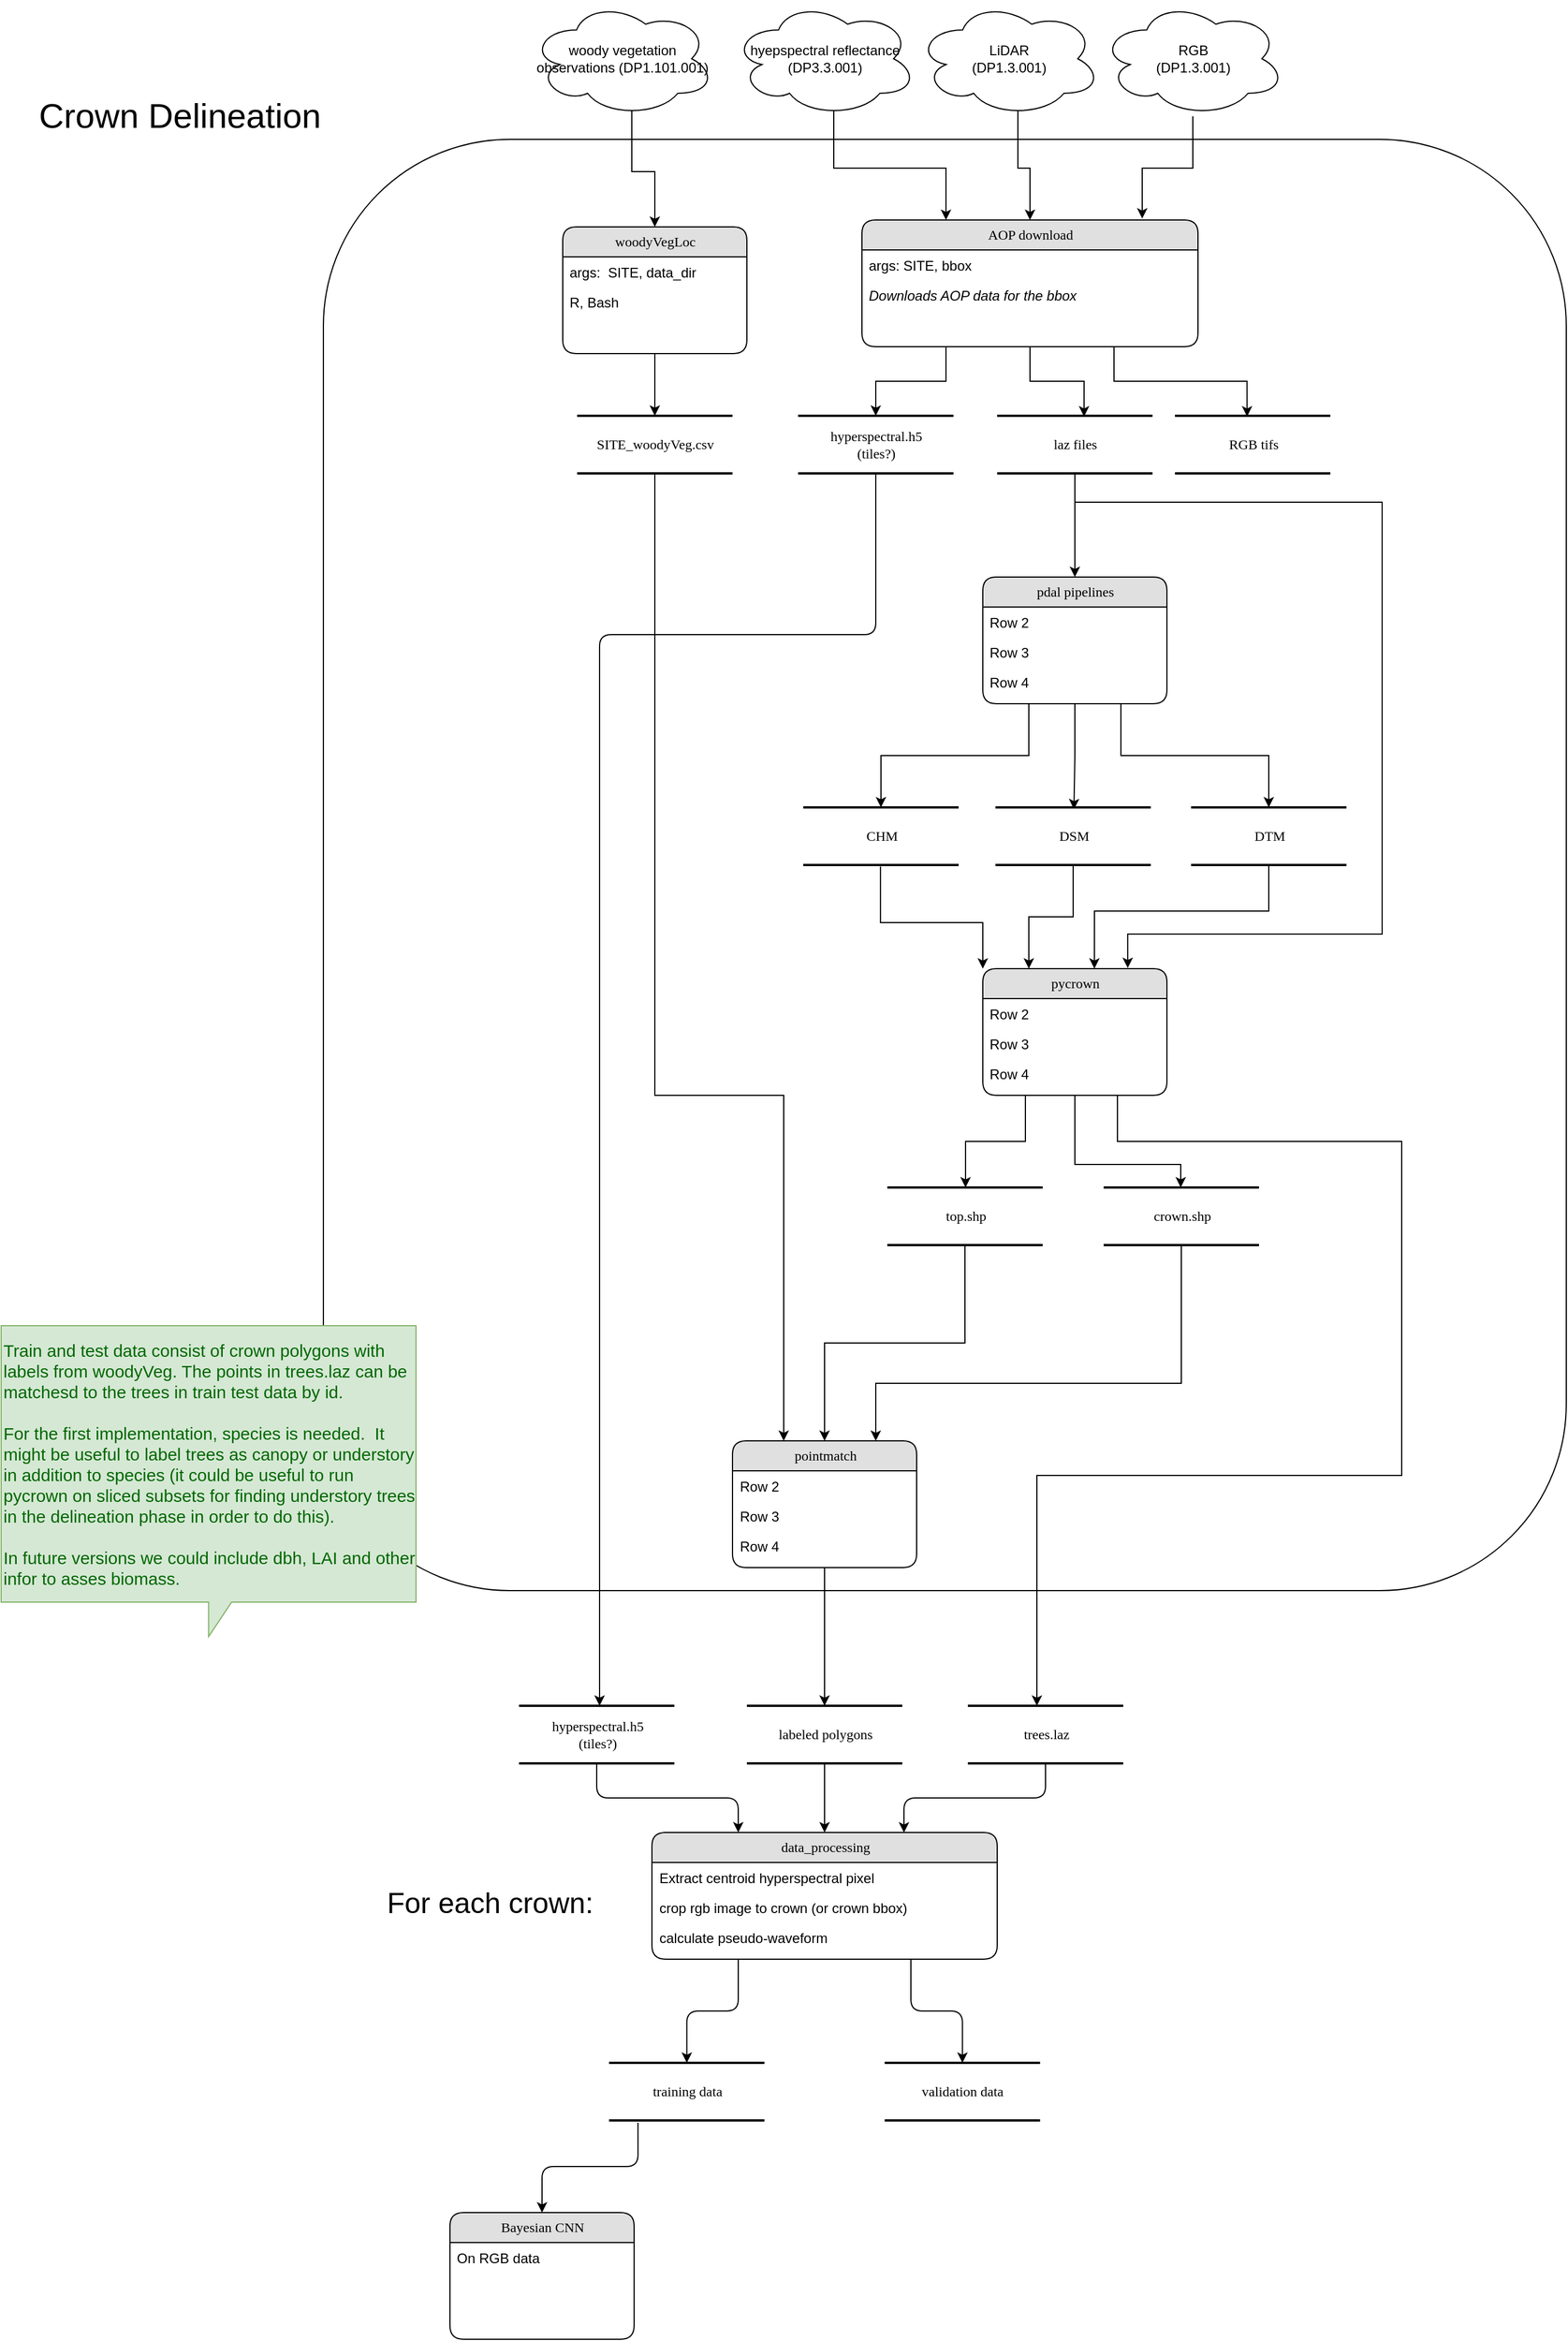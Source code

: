 <mxfile version="14.5.3" type="github">
  <diagram name="Page-1" id="b520641d-4fe3-3701-9064-5fc419738815">
    <mxGraphModel dx="1915" dy="1382" grid="1" gridSize="10" guides="1" tooltips="1" connect="1" arrows="1" fold="1" page="1" pageScale="1" pageWidth="1100" pageHeight="850" background="#ffffff" math="0" shadow="0">
      <root>
        <mxCell id="0" />
        <mxCell id="1" parent="0" />
        <mxCell id="Jew51ZO0_-qSAj35Bvnx-64" value="Crown Delineation" style="rounded=1;whiteSpace=wrap;html=1;labelPosition=left;verticalLabelPosition=top;align=right;verticalAlign=bottom;fontSize=30;" vertex="1" parent="1">
          <mxGeometry x="-40" y="90" width="1080" height="1260" as="geometry" />
        </mxCell>
        <mxCell id="Jew51ZO0_-qSAj35Bvnx-63" style="edgeStyle=orthogonalEdgeStyle;rounded=0;orthogonalLoop=1;jettySize=auto;html=1;" edge="1" parent="1" source="2debaab0fafb2da2-10" target="Jew51ZO0_-qSAj35Bvnx-57">
          <mxGeometry relative="1" as="geometry">
            <Array as="points">
              <mxPoint x="248" y="920" />
              <mxPoint x="360" y="920" />
            </Array>
          </mxGeometry>
        </mxCell>
        <mxCell id="2debaab0fafb2da2-10" value="SITE&lt;span class=&quot;pl-s&quot;&gt;&lt;span class=&quot;pl-pds&quot;&gt;&lt;/span&gt;_woodyVeg.csv&lt;/span&gt;" style="html=1;rounded=0;shadow=0;comic=0;labelBackgroundColor=none;strokeWidth=2;fontFamily=Verdana;fontSize=12;align=center;shape=mxgraph.ios7ui.horLines;" parent="1" vertex="1">
          <mxGeometry x="180.5" y="330" width="135" height="50" as="geometry" />
        </mxCell>
        <mxCell id="Jew51ZO0_-qSAj35Bvnx-5" style="edgeStyle=orthogonalEdgeStyle;rounded=0;orthogonalLoop=1;jettySize=auto;html=1;exitX=0.5;exitY=1;exitDx=0;exitDy=0;" edge="1" parent="1" source="21ea969265ad0168-6" target="2debaab0fafb2da2-10">
          <mxGeometry relative="1" as="geometry" />
        </mxCell>
        <mxCell id="21ea969265ad0168-6" value="&lt;div&gt;woodyVegLoc&lt;/div&gt;" style="swimlane;html=1;fontStyle=0;childLayout=stackLayout;horizontal=1;startSize=26;fillColor=#e0e0e0;horizontalStack=0;resizeParent=1;resizeLast=0;collapsible=1;marginBottom=0;swimlaneFillColor=#ffffff;align=center;rounded=1;shadow=0;comic=0;labelBackgroundColor=none;strokeWidth=1;fontFamily=Verdana;fontSize=12" parent="1" vertex="1">
          <mxGeometry x="168" y="166" width="160" height="110" as="geometry" />
        </mxCell>
        <mxCell id="21ea969265ad0168-7" value="args:&amp;nbsp; SITE, data_dir " style="text;html=1;strokeColor=none;fillColor=none;spacingLeft=4;spacingRight=4;whiteSpace=wrap;overflow=hidden;rotatable=0;points=[[0,0.5],[1,0.5]];portConstraint=eastwest;" parent="21ea969265ad0168-6" vertex="1">
          <mxGeometry y="26" width="160" height="26" as="geometry" />
        </mxCell>
        <mxCell id="21ea969265ad0168-8" value="R, Bash" style="text;html=1;strokeColor=none;fillColor=none;spacingLeft=4;spacingRight=4;whiteSpace=wrap;overflow=hidden;rotatable=0;points=[[0,0.5],[1,0.5]];portConstraint=eastwest;" parent="21ea969265ad0168-6" vertex="1">
          <mxGeometry y="52" width="160" height="26" as="geometry" />
        </mxCell>
        <mxCell id="Jew51ZO0_-qSAj35Bvnx-20" style="edgeStyle=orthogonalEdgeStyle;rounded=0;orthogonalLoop=1;jettySize=auto;html=1;exitX=0.25;exitY=1;exitDx=0;exitDy=0;" edge="1" parent="1" source="21ea969265ad0168-14" target="Jew51ZO0_-qSAj35Bvnx-14">
          <mxGeometry relative="1" as="geometry" />
        </mxCell>
        <mxCell id="Jew51ZO0_-qSAj35Bvnx-24" style="edgeStyle=orthogonalEdgeStyle;rounded=0;orthogonalLoop=1;jettySize=auto;html=1;exitX=0.5;exitY=1;exitDx=0;exitDy=0;entryX=0.559;entryY=0.013;entryDx=0;entryDy=0;entryPerimeter=0;" edge="1" parent="1" source="21ea969265ad0168-14" target="Jew51ZO0_-qSAj35Bvnx-23">
          <mxGeometry relative="1" as="geometry" />
        </mxCell>
        <mxCell id="Jew51ZO0_-qSAj35Bvnx-56" style="edgeStyle=orthogonalEdgeStyle;rounded=0;orthogonalLoop=1;jettySize=auto;html=1;exitX=0.75;exitY=1;exitDx=0;exitDy=0;entryX=0.464;entryY=0.013;entryDx=0;entryDy=0;entryPerimeter=0;" edge="1" parent="1" source="21ea969265ad0168-14" target="Jew51ZO0_-qSAj35Bvnx-27">
          <mxGeometry relative="1" as="geometry" />
        </mxCell>
        <mxCell id="21ea969265ad0168-14" value="AOP download" style="swimlane;html=1;fontStyle=0;childLayout=stackLayout;horizontal=1;startSize=26;fillColor=#e0e0e0;horizontalStack=0;resizeParent=1;resizeLast=0;collapsible=1;marginBottom=0;swimlaneFillColor=#ffffff;align=center;rounded=1;shadow=0;comic=0;labelBackgroundColor=none;strokeWidth=1;fontFamily=Verdana;fontSize=12" parent="1" vertex="1">
          <mxGeometry x="428" y="160" width="292" height="110" as="geometry">
            <mxRectangle x="650" y="120" width="90" height="26" as="alternateBounds" />
          </mxGeometry>
        </mxCell>
        <mxCell id="21ea969265ad0168-15" value="args: SITE, bbox " style="text;html=1;strokeColor=none;fillColor=none;spacingLeft=4;spacingRight=4;whiteSpace=wrap;overflow=hidden;rotatable=0;points=[[0,0.5],[1,0.5]];portConstraint=eastwest;" parent="21ea969265ad0168-14" vertex="1">
          <mxGeometry y="26" width="292" height="26" as="geometry" />
        </mxCell>
        <mxCell id="Jew51ZO0_-qSAj35Bvnx-12" value="&lt;i&gt;Downloads AOP data for the bbox&lt;br&gt;&lt;/i&gt;" style="text;html=1;strokeColor=none;fillColor=none;spacingLeft=4;spacingRight=4;whiteSpace=wrap;overflow=hidden;rotatable=0;points=[[0,0.5],[1,0.5]];portConstraint=eastwest;" vertex="1" parent="21ea969265ad0168-14">
          <mxGeometry y="52" width="292" height="26" as="geometry" />
        </mxCell>
        <mxCell id="Jew51ZO0_-qSAj35Bvnx-44" style="edgeStyle=orthogonalEdgeStyle;rounded=0;orthogonalLoop=1;jettySize=auto;html=1;exitX=0.25;exitY=1;exitDx=0;exitDy=0;" edge="1" parent="1" source="21ea969265ad0168-18" target="Jew51ZO0_-qSAj35Bvnx-30">
          <mxGeometry relative="1" as="geometry" />
        </mxCell>
        <mxCell id="Jew51ZO0_-qSAj35Bvnx-45" style="edgeStyle=orthogonalEdgeStyle;rounded=0;orthogonalLoop=1;jettySize=auto;html=1;exitX=0.75;exitY=1;exitDx=0;exitDy=0;" edge="1" parent="1" source="21ea969265ad0168-18" target="Jew51ZO0_-qSAj35Bvnx-32">
          <mxGeometry relative="1" as="geometry" />
        </mxCell>
        <mxCell id="Jew51ZO0_-qSAj35Bvnx-47" style="edgeStyle=orthogonalEdgeStyle;rounded=0;orthogonalLoop=1;jettySize=auto;html=1;exitX=0.5;exitY=1;exitDx=0;exitDy=0;entryX=0.505;entryY=0.032;entryDx=0;entryDy=0;entryPerimeter=0;" edge="1" parent="1" source="21ea969265ad0168-18" target="Jew51ZO0_-qSAj35Bvnx-31">
          <mxGeometry relative="1" as="geometry" />
        </mxCell>
        <mxCell id="21ea969265ad0168-18" value="pdal pipelines" style="swimlane;html=1;fontStyle=0;childLayout=stackLayout;horizontal=1;startSize=26;fillColor=#e0e0e0;horizontalStack=0;resizeParent=1;resizeLast=0;collapsible=1;marginBottom=0;swimlaneFillColor=#ffffff;align=center;rounded=1;shadow=0;comic=0;labelBackgroundColor=none;strokeWidth=1;fontFamily=Verdana;fontSize=12" parent="1" vertex="1">
          <mxGeometry x="533" y="470" width="160" height="110" as="geometry" />
        </mxCell>
        <mxCell id="21ea969265ad0168-20" value="Row 2" style="text;html=1;strokeColor=none;fillColor=none;spacingLeft=4;spacingRight=4;whiteSpace=wrap;overflow=hidden;rotatable=0;points=[[0,0.5],[1,0.5]];portConstraint=eastwest;" parent="21ea969265ad0168-18" vertex="1">
          <mxGeometry y="26" width="160" height="26" as="geometry" />
        </mxCell>
        <mxCell id="21ea969265ad0168-51" value="Row 3" style="text;html=1;strokeColor=none;fillColor=none;spacingLeft=4;spacingRight=4;whiteSpace=wrap;overflow=hidden;rotatable=0;points=[[0,0.5],[1,0.5]];portConstraint=eastwest;" parent="21ea969265ad0168-18" vertex="1">
          <mxGeometry y="52" width="160" height="26" as="geometry" />
        </mxCell>
        <mxCell id="21ea969265ad0168-21" value="Row 4" style="text;html=1;strokeColor=none;fillColor=none;spacingLeft=4;spacingRight=4;whiteSpace=wrap;overflow=hidden;rotatable=0;points=[[0,0.5],[1,0.5]];portConstraint=eastwest;" parent="21ea969265ad0168-18" vertex="1">
          <mxGeometry y="78" width="160" height="26" as="geometry" />
        </mxCell>
        <mxCell id="Jew51ZO0_-qSAj35Bvnx-9" style="edgeStyle=orthogonalEdgeStyle;rounded=0;orthogonalLoop=1;jettySize=auto;html=1;exitX=0.55;exitY=0.95;exitDx=0;exitDy=0;exitPerimeter=0;entryX=0.5;entryY=0;entryDx=0;entryDy=0;" edge="1" parent="1" source="Jew51ZO0_-qSAj35Bvnx-2" target="21ea969265ad0168-6">
          <mxGeometry relative="1" as="geometry" />
        </mxCell>
        <mxCell id="Jew51ZO0_-qSAj35Bvnx-2" value="woody vegetation observations (DP1.101.001)" style="ellipse;shape=cloud;whiteSpace=wrap;html=1;" vertex="1" parent="1">
          <mxGeometry x="140" y="-30" width="160" height="100" as="geometry" />
        </mxCell>
        <mxCell id="Jew51ZO0_-qSAj35Bvnx-19" style="edgeStyle=orthogonalEdgeStyle;rounded=0;orthogonalLoop=1;jettySize=auto;html=1;exitX=0.55;exitY=0.95;exitDx=0;exitDy=0;exitPerimeter=0;entryX=0.25;entryY=0;entryDx=0;entryDy=0;" edge="1" parent="1" source="Jew51ZO0_-qSAj35Bvnx-6" target="21ea969265ad0168-14">
          <mxGeometry relative="1" as="geometry" />
        </mxCell>
        <mxCell id="Jew51ZO0_-qSAj35Bvnx-6" value="hyepspectral reflectance (DP3.3.001)" style="ellipse;shape=cloud;whiteSpace=wrap;html=1;" vertex="1" parent="1">
          <mxGeometry x="315.5" y="-30" width="160" height="100" as="geometry" />
        </mxCell>
        <mxCell id="Jew51ZO0_-qSAj35Bvnx-96" style="edgeStyle=orthogonalEdgeStyle;rounded=1;orthogonalLoop=1;jettySize=auto;html=1;fontSize=15;fontColor=#00CC00;" edge="1" parent="1" source="Jew51ZO0_-qSAj35Bvnx-14" target="Jew51ZO0_-qSAj35Bvnx-95">
          <mxGeometry relative="1" as="geometry">
            <Array as="points">
              <mxPoint x="440" y="520" />
              <mxPoint x="200" y="520" />
            </Array>
          </mxGeometry>
        </mxCell>
        <mxCell id="Jew51ZO0_-qSAj35Bvnx-14" value="&lt;div&gt;hyperspectral.h5&lt;/div&gt;&lt;div&gt;(tiles?)&lt;br&gt;&lt;/div&gt;" style="html=1;rounded=0;shadow=0;comic=0;labelBackgroundColor=none;strokeWidth=2;fontFamily=Verdana;fontSize=12;align=center;shape=mxgraph.ios7ui.horLines;" vertex="1" parent="1">
          <mxGeometry x="372.5" y="330" width="135" height="50" as="geometry" />
        </mxCell>
        <mxCell id="Jew51ZO0_-qSAj35Bvnx-22" style="edgeStyle=orthogonalEdgeStyle;rounded=0;orthogonalLoop=1;jettySize=auto;html=1;exitX=0.55;exitY=0.95;exitDx=0;exitDy=0;exitPerimeter=0;entryX=0.5;entryY=0;entryDx=0;entryDy=0;" edge="1" parent="1" source="Jew51ZO0_-qSAj35Bvnx-21" target="21ea969265ad0168-14">
          <mxGeometry relative="1" as="geometry" />
        </mxCell>
        <mxCell id="Jew51ZO0_-qSAj35Bvnx-21" value="&lt;div&gt;LiDAR&lt;/div&gt;&lt;div&gt;(DP1.3.001)&lt;/div&gt;" style="ellipse;shape=cloud;whiteSpace=wrap;html=1;" vertex="1" parent="1">
          <mxGeometry x="475.5" y="-30" width="160" height="100" as="geometry" />
        </mxCell>
        <mxCell id="Jew51ZO0_-qSAj35Bvnx-29" style="edgeStyle=orthogonalEdgeStyle;rounded=0;orthogonalLoop=1;jettySize=auto;html=1;" edge="1" parent="1" source="Jew51ZO0_-qSAj35Bvnx-23" target="21ea969265ad0168-18">
          <mxGeometry relative="1" as="geometry" />
        </mxCell>
        <mxCell id="Jew51ZO0_-qSAj35Bvnx-54" style="edgeStyle=orthogonalEdgeStyle;rounded=0;orthogonalLoop=1;jettySize=auto;html=1;entryX=0.787;entryY=-0.005;entryDx=0;entryDy=0;entryPerimeter=0;" edge="1" parent="1" source="Jew51ZO0_-qSAj35Bvnx-23" target="Jew51ZO0_-qSAj35Bvnx-40">
          <mxGeometry relative="1" as="geometry">
            <mxPoint x="670" y="780" as="targetPoint" />
            <Array as="points">
              <mxPoint x="613" y="405" />
              <mxPoint x="880" y="405" />
              <mxPoint x="880" y="780" />
              <mxPoint x="659" y="780" />
            </Array>
          </mxGeometry>
        </mxCell>
        <mxCell id="Jew51ZO0_-qSAj35Bvnx-23" value="laz files" style="html=1;rounded=0;shadow=0;comic=0;labelBackgroundColor=none;strokeWidth=2;fontFamily=Verdana;fontSize=12;align=center;shape=mxgraph.ios7ui.horLines;" vertex="1" parent="1">
          <mxGeometry x="545.5" y="330" width="135" height="50" as="geometry" />
        </mxCell>
        <mxCell id="Jew51ZO0_-qSAj35Bvnx-55" style="edgeStyle=orthogonalEdgeStyle;rounded=0;orthogonalLoop=1;jettySize=auto;html=1;entryX=0.834;entryY=-0.011;entryDx=0;entryDy=0;entryPerimeter=0;" edge="1" parent="1" source="Jew51ZO0_-qSAj35Bvnx-25" target="21ea969265ad0168-14">
          <mxGeometry relative="1" as="geometry" />
        </mxCell>
        <mxCell id="Jew51ZO0_-qSAj35Bvnx-25" value="&lt;div&gt;RGB&lt;/div&gt;&lt;div&gt;(DP1.3.001)&lt;/div&gt;" style="ellipse;shape=cloud;whiteSpace=wrap;html=1;" vertex="1" parent="1">
          <mxGeometry x="635.5" y="-30" width="160" height="100" as="geometry" />
        </mxCell>
        <mxCell id="Jew51ZO0_-qSAj35Bvnx-27" value="RGB tifs" style="html=1;rounded=0;shadow=0;comic=0;labelBackgroundColor=none;strokeWidth=2;fontFamily=Verdana;fontSize=12;align=center;shape=mxgraph.ios7ui.horLines;" vertex="1" parent="1">
          <mxGeometry x="700" y="330" width="135" height="50" as="geometry" />
        </mxCell>
        <mxCell id="Jew51ZO0_-qSAj35Bvnx-49" style="edgeStyle=orthogonalEdgeStyle;rounded=0;orthogonalLoop=1;jettySize=auto;html=1;entryX=0;entryY=0;entryDx=0;entryDy=0;exitX=0.497;exitY=1.027;exitDx=0;exitDy=0;exitPerimeter=0;" edge="1" parent="1" source="Jew51ZO0_-qSAj35Bvnx-30" target="Jew51ZO0_-qSAj35Bvnx-40">
          <mxGeometry relative="1" as="geometry">
            <mxPoint x="500" y="760" as="targetPoint" />
            <mxPoint x="480" y="730" as="sourcePoint" />
            <Array as="points">
              <mxPoint x="444" y="770" />
              <mxPoint x="533" y="770" />
            </Array>
          </mxGeometry>
        </mxCell>
        <mxCell id="Jew51ZO0_-qSAj35Bvnx-30" value="CHM" style="html=1;rounded=0;shadow=0;comic=0;labelBackgroundColor=none;strokeWidth=2;fontFamily=Verdana;fontSize=12;align=center;shape=mxgraph.ios7ui.horLines;" vertex="1" parent="1">
          <mxGeometry x="377" y="670" width="135" height="50" as="geometry" />
        </mxCell>
        <mxCell id="Jew51ZO0_-qSAj35Bvnx-51" style="edgeStyle=orthogonalEdgeStyle;rounded=0;orthogonalLoop=1;jettySize=auto;html=1;entryX=0.25;entryY=0;entryDx=0;entryDy=0;" edge="1" parent="1" source="Jew51ZO0_-qSAj35Bvnx-31" target="Jew51ZO0_-qSAj35Bvnx-40">
          <mxGeometry relative="1" as="geometry" />
        </mxCell>
        <mxCell id="Jew51ZO0_-qSAj35Bvnx-31" value="DSM" style="html=1;rounded=0;shadow=0;comic=0;labelBackgroundColor=none;strokeWidth=2;fontFamily=Verdana;fontSize=12;align=center;shape=mxgraph.ios7ui.horLines;" vertex="1" parent="1">
          <mxGeometry x="544" y="670" width="135" height="50" as="geometry" />
        </mxCell>
        <mxCell id="Jew51ZO0_-qSAj35Bvnx-53" style="edgeStyle=orthogonalEdgeStyle;rounded=0;orthogonalLoop=1;jettySize=auto;html=1;entryX=0.606;entryY=0;entryDx=0;entryDy=0;entryPerimeter=0;" edge="1" parent="1" source="Jew51ZO0_-qSAj35Bvnx-32" target="Jew51ZO0_-qSAj35Bvnx-40">
          <mxGeometry relative="1" as="geometry">
            <mxPoint x="630" y="790" as="targetPoint" />
            <Array as="points">
              <mxPoint x="782" y="760" />
              <mxPoint x="630" y="760" />
            </Array>
          </mxGeometry>
        </mxCell>
        <mxCell id="Jew51ZO0_-qSAj35Bvnx-32" value="DTM" style="html=1;rounded=0;shadow=0;comic=0;labelBackgroundColor=none;strokeWidth=2;fontFamily=Verdana;fontSize=12;align=center;shape=mxgraph.ios7ui.horLines;" vertex="1" parent="1">
          <mxGeometry x="714" y="670" width="135" height="50" as="geometry" />
        </mxCell>
        <mxCell id="Jew51ZO0_-qSAj35Bvnx-71" style="edgeStyle=orthogonalEdgeStyle;rounded=0;orthogonalLoop=1;jettySize=auto;html=1;fontSize=15;fontColor=#00CC00;" edge="1" parent="1" source="Jew51ZO0_-qSAj35Bvnx-40" target="Jew51ZO0_-qSAj35Bvnx-66">
          <mxGeometry relative="1" as="geometry">
            <Array as="points">
              <mxPoint x="570" y="960" />
              <mxPoint x="518" y="960" />
            </Array>
          </mxGeometry>
        </mxCell>
        <mxCell id="Jew51ZO0_-qSAj35Bvnx-72" style="edgeStyle=orthogonalEdgeStyle;rounded=0;orthogonalLoop=1;jettySize=auto;html=1;fontSize=15;fontColor=#00CC00;" edge="1" parent="1" source="Jew51ZO0_-qSAj35Bvnx-40" target="Jew51ZO0_-qSAj35Bvnx-68">
          <mxGeometry relative="1" as="geometry">
            <Array as="points">
              <mxPoint x="650" y="960" />
              <mxPoint x="897" y="960" />
              <mxPoint x="897" y="1250" />
              <mxPoint x="580" y="1250" />
            </Array>
          </mxGeometry>
        </mxCell>
        <mxCell id="Jew51ZO0_-qSAj35Bvnx-73" style="edgeStyle=orthogonalEdgeStyle;rounded=0;orthogonalLoop=1;jettySize=auto;html=1;fontSize=15;fontColor=#00CC00;" edge="1" parent="1" source="Jew51ZO0_-qSAj35Bvnx-40" target="Jew51ZO0_-qSAj35Bvnx-67">
          <mxGeometry relative="1" as="geometry">
            <Array as="points">
              <mxPoint x="613" y="980" />
              <mxPoint x="705" y="980" />
            </Array>
          </mxGeometry>
        </mxCell>
        <mxCell id="Jew51ZO0_-qSAj35Bvnx-40" value="pycrown" style="swimlane;html=1;fontStyle=0;childLayout=stackLayout;horizontal=1;startSize=26;fillColor=#e0e0e0;horizontalStack=0;resizeParent=1;resizeLast=0;collapsible=1;marginBottom=0;swimlaneFillColor=#ffffff;align=center;rounded=1;shadow=0;comic=0;labelBackgroundColor=none;strokeWidth=1;fontFamily=Verdana;fontSize=12" vertex="1" parent="1">
          <mxGeometry x="533" y="810" width="160" height="110" as="geometry" />
        </mxCell>
        <mxCell id="Jew51ZO0_-qSAj35Bvnx-41" value="Row 2" style="text;html=1;strokeColor=none;fillColor=none;spacingLeft=4;spacingRight=4;whiteSpace=wrap;overflow=hidden;rotatable=0;points=[[0,0.5],[1,0.5]];portConstraint=eastwest;" vertex="1" parent="Jew51ZO0_-qSAj35Bvnx-40">
          <mxGeometry y="26" width="160" height="26" as="geometry" />
        </mxCell>
        <mxCell id="Jew51ZO0_-qSAj35Bvnx-42" value="Row 3" style="text;html=1;strokeColor=none;fillColor=none;spacingLeft=4;spacingRight=4;whiteSpace=wrap;overflow=hidden;rotatable=0;points=[[0,0.5],[1,0.5]];portConstraint=eastwest;" vertex="1" parent="Jew51ZO0_-qSAj35Bvnx-40">
          <mxGeometry y="52" width="160" height="26" as="geometry" />
        </mxCell>
        <mxCell id="Jew51ZO0_-qSAj35Bvnx-43" value="Row 4" style="text;html=1;strokeColor=none;fillColor=none;spacingLeft=4;spacingRight=4;whiteSpace=wrap;overflow=hidden;rotatable=0;points=[[0,0.5],[1,0.5]];portConstraint=eastwest;" vertex="1" parent="Jew51ZO0_-qSAj35Bvnx-40">
          <mxGeometry y="78" width="160" height="26" as="geometry" />
        </mxCell>
        <mxCell id="Jew51ZO0_-qSAj35Bvnx-94" style="edgeStyle=orthogonalEdgeStyle;rounded=1;orthogonalLoop=1;jettySize=auto;html=1;fontSize=15;fontColor=#00CC00;" edge="1" parent="1" source="Jew51ZO0_-qSAj35Bvnx-57" target="Jew51ZO0_-qSAj35Bvnx-76">
          <mxGeometry relative="1" as="geometry" />
        </mxCell>
        <mxCell id="Jew51ZO0_-qSAj35Bvnx-57" value="pointmatch" style="swimlane;html=1;fontStyle=0;childLayout=stackLayout;horizontal=1;startSize=26;fillColor=#e0e0e0;horizontalStack=0;resizeParent=1;resizeLast=0;collapsible=1;marginBottom=0;swimlaneFillColor=#ffffff;align=center;rounded=1;shadow=0;comic=0;labelBackgroundColor=none;strokeWidth=1;fontFamily=Verdana;fontSize=12" vertex="1" parent="1">
          <mxGeometry x="315.5" y="1220" width="160" height="110" as="geometry" />
        </mxCell>
        <mxCell id="Jew51ZO0_-qSAj35Bvnx-58" value="Row 2" style="text;html=1;strokeColor=none;fillColor=none;spacingLeft=4;spacingRight=4;whiteSpace=wrap;overflow=hidden;rotatable=0;points=[[0,0.5],[1,0.5]];portConstraint=eastwest;" vertex="1" parent="Jew51ZO0_-qSAj35Bvnx-57">
          <mxGeometry y="26" width="160" height="26" as="geometry" />
        </mxCell>
        <mxCell id="Jew51ZO0_-qSAj35Bvnx-59" value="Row 3" style="text;html=1;strokeColor=none;fillColor=none;spacingLeft=4;spacingRight=4;whiteSpace=wrap;overflow=hidden;rotatable=0;points=[[0,0.5],[1,0.5]];portConstraint=eastwest;" vertex="1" parent="Jew51ZO0_-qSAj35Bvnx-57">
          <mxGeometry y="52" width="160" height="26" as="geometry" />
        </mxCell>
        <mxCell id="Jew51ZO0_-qSAj35Bvnx-60" value="Row 4" style="text;html=1;strokeColor=none;fillColor=none;spacingLeft=4;spacingRight=4;whiteSpace=wrap;overflow=hidden;rotatable=0;points=[[0,0.5],[1,0.5]];portConstraint=eastwest;" vertex="1" parent="Jew51ZO0_-qSAj35Bvnx-57">
          <mxGeometry y="78" width="160" height="26" as="geometry" />
        </mxCell>
        <mxCell id="Jew51ZO0_-qSAj35Bvnx-74" style="edgeStyle=orthogonalEdgeStyle;rounded=0;orthogonalLoop=1;jettySize=auto;html=1;fontSize=15;fontColor=#00CC00;" edge="1" parent="1" source="Jew51ZO0_-qSAj35Bvnx-66" target="Jew51ZO0_-qSAj35Bvnx-57">
          <mxGeometry relative="1" as="geometry" />
        </mxCell>
        <mxCell id="Jew51ZO0_-qSAj35Bvnx-66" value="top.shp" style="html=1;rounded=0;shadow=0;comic=0;labelBackgroundColor=none;strokeWidth=2;fontFamily=Verdana;fontSize=12;align=center;shape=mxgraph.ios7ui.horLines;" vertex="1" parent="1">
          <mxGeometry x="450" y="1000" width="135" height="50" as="geometry" />
        </mxCell>
        <mxCell id="Jew51ZO0_-qSAj35Bvnx-75" style="edgeStyle=orthogonalEdgeStyle;rounded=0;orthogonalLoop=1;jettySize=auto;html=1;fontSize=15;fontColor=#00CC00;" edge="1" parent="1" source="Jew51ZO0_-qSAj35Bvnx-67" target="Jew51ZO0_-qSAj35Bvnx-57">
          <mxGeometry relative="1" as="geometry">
            <Array as="points">
              <mxPoint x="706" y="1170" />
              <mxPoint x="440" y="1170" />
            </Array>
          </mxGeometry>
        </mxCell>
        <mxCell id="Jew51ZO0_-qSAj35Bvnx-67" value="crown.shp" style="html=1;rounded=0;shadow=0;comic=0;labelBackgroundColor=none;strokeWidth=2;fontFamily=Verdana;fontSize=12;align=center;shape=mxgraph.ios7ui.horLines;" vertex="1" parent="1">
          <mxGeometry x="638" y="1000" width="135" height="50" as="geometry" />
        </mxCell>
        <mxCell id="Jew51ZO0_-qSAj35Bvnx-104" style="edgeStyle=orthogonalEdgeStyle;rounded=1;orthogonalLoop=1;jettySize=auto;html=1;fontSize=25;fontColor=#000000;entryX=0.73;entryY=0.001;entryDx=0;entryDy=0;entryPerimeter=0;" edge="1" parent="1" source="Jew51ZO0_-qSAj35Bvnx-68" target="Jew51ZO0_-qSAj35Bvnx-98">
          <mxGeometry relative="1" as="geometry" />
        </mxCell>
        <mxCell id="Jew51ZO0_-qSAj35Bvnx-68" value="trees.laz" style="html=1;rounded=0;shadow=0;comic=0;labelBackgroundColor=none;strokeWidth=2;fontFamily=Verdana;fontSize=12;align=center;shape=mxgraph.ios7ui.horLines;" vertex="1" parent="1">
          <mxGeometry x="520" y="1450" width="135" height="50" as="geometry" />
        </mxCell>
        <mxCell id="Jew51ZO0_-qSAj35Bvnx-103" style="edgeStyle=orthogonalEdgeStyle;rounded=1;orthogonalLoop=1;jettySize=auto;html=1;fontSize=25;fontColor=#000000;" edge="1" parent="1" source="Jew51ZO0_-qSAj35Bvnx-76" target="Jew51ZO0_-qSAj35Bvnx-98">
          <mxGeometry relative="1" as="geometry" />
        </mxCell>
        <mxCell id="Jew51ZO0_-qSAj35Bvnx-76" value="labeled polygons" style="html=1;rounded=0;shadow=0;comic=0;labelBackgroundColor=none;strokeWidth=2;fontFamily=Verdana;fontSize=12;align=center;shape=mxgraph.ios7ui.horLines;" vertex="1" parent="1">
          <mxGeometry x="328" y="1450" width="135" height="50" as="geometry" />
        </mxCell>
        <mxCell id="Jew51ZO0_-qSAj35Bvnx-82" value="&lt;div&gt;&lt;font color=&quot;#006600&quot;&gt;Train and test data consist of crown polygons with labels from woodyVeg. The points in trees.laz can be matchesd to the trees in train test data by id.&lt;br&gt;&lt;/font&gt;&lt;/div&gt;&lt;div&gt;&lt;font color=&quot;#006600&quot;&gt;&lt;br&gt;&lt;/font&gt;&lt;/div&gt;&lt;div&gt;&lt;font color=&quot;#006600&quot;&gt;For the first implementation, species is needed.&amp;nbsp; It might be useful to label trees as canopy or understory in addition to species (it could be useful to run pycrown on sliced subsets for finding understory trees in the delineation phase in order to do this).&lt;/font&gt;&lt;/div&gt;&lt;div&gt;&lt;font color=&quot;#006600&quot;&gt;&lt;br&gt;&lt;/font&gt;&lt;/div&gt;&lt;div&gt;&lt;font color=&quot;#006600&quot;&gt;In future versions we could include dbh, LAI and other infor to asses biomass.&lt;/font&gt;&lt;/div&gt;" style="shape=callout;whiteSpace=wrap;html=1;perimeter=calloutPerimeter;fontSize=15;align=left;fillColor=#d5e8d4;strokeColor=#82b366;" vertex="1" parent="1">
          <mxGeometry x="-320" y="1120" width="360.5" height="270" as="geometry" />
        </mxCell>
        <mxCell id="Jew51ZO0_-qSAj35Bvnx-102" style="edgeStyle=orthogonalEdgeStyle;rounded=1;orthogonalLoop=1;jettySize=auto;html=1;fontSize=25;fontColor=#000000;entryX=0.25;entryY=0;entryDx=0;entryDy=0;" edge="1" parent="1" source="Jew51ZO0_-qSAj35Bvnx-95" target="Jew51ZO0_-qSAj35Bvnx-98">
          <mxGeometry relative="1" as="geometry" />
        </mxCell>
        <mxCell id="Jew51ZO0_-qSAj35Bvnx-95" value="&lt;div&gt;hyperspectral.h5&lt;/div&gt;&lt;div&gt;(tiles?)&lt;br&gt;&lt;/div&gt;" style="html=1;rounded=0;shadow=0;comic=0;labelBackgroundColor=none;strokeWidth=2;fontFamily=Verdana;fontSize=12;align=center;shape=mxgraph.ios7ui.horLines;" vertex="1" parent="1">
          <mxGeometry x="130" y="1450" width="135" height="50" as="geometry" />
        </mxCell>
        <mxCell id="Jew51ZO0_-qSAj35Bvnx-97" value="For each crown:" style="text;html=1;strokeColor=none;fillColor=none;align=center;verticalAlign=middle;whiteSpace=wrap;rounded=0;fontSize=25;" vertex="1" parent="1">
          <mxGeometry x="-10" y="1610" width="230" height="20" as="geometry" />
        </mxCell>
        <mxCell id="Jew51ZO0_-qSAj35Bvnx-107" style="edgeStyle=orthogonalEdgeStyle;rounded=1;orthogonalLoop=1;jettySize=auto;html=1;fontSize=25;fontColor=#000000;exitX=0.25;exitY=1;exitDx=0;exitDy=0;" edge="1" parent="1" source="Jew51ZO0_-qSAj35Bvnx-98" target="Jew51ZO0_-qSAj35Bvnx-105">
          <mxGeometry relative="1" as="geometry" />
        </mxCell>
        <mxCell id="Jew51ZO0_-qSAj35Bvnx-108" style="edgeStyle=orthogonalEdgeStyle;rounded=1;orthogonalLoop=1;jettySize=auto;html=1;fontSize=25;fontColor=#000000;exitX=0.75;exitY=1;exitDx=0;exitDy=0;" edge="1" parent="1" source="Jew51ZO0_-qSAj35Bvnx-98" target="Jew51ZO0_-qSAj35Bvnx-106">
          <mxGeometry relative="1" as="geometry" />
        </mxCell>
        <mxCell id="Jew51ZO0_-qSAj35Bvnx-98" value="data_processing" style="swimlane;html=1;fontStyle=0;childLayout=stackLayout;horizontal=1;startSize=26;fillColor=#e0e0e0;horizontalStack=0;resizeParent=1;resizeLast=0;collapsible=1;marginBottom=0;swimlaneFillColor=#ffffff;align=center;rounded=1;shadow=0;comic=0;labelBackgroundColor=none;strokeWidth=1;fontFamily=Verdana;fontSize=12" vertex="1" parent="1">
          <mxGeometry x="245.5" y="1560" width="300" height="110" as="geometry" />
        </mxCell>
        <mxCell id="Jew51ZO0_-qSAj35Bvnx-99" value="Extract centroid hyperspectral pixel" style="text;html=1;strokeColor=none;fillColor=none;spacingLeft=4;spacingRight=4;whiteSpace=wrap;overflow=hidden;rotatable=0;points=[[0,0.5],[1,0.5]];portConstraint=eastwest;" vertex="1" parent="Jew51ZO0_-qSAj35Bvnx-98">
          <mxGeometry y="26" width="300" height="26" as="geometry" />
        </mxCell>
        <mxCell id="Jew51ZO0_-qSAj35Bvnx-100" value="crop rgb image to crown (or crown bbox)" style="text;html=1;strokeColor=none;fillColor=none;spacingLeft=4;spacingRight=4;whiteSpace=wrap;overflow=hidden;rotatable=0;points=[[0,0.5],[1,0.5]];portConstraint=eastwest;" vertex="1" parent="Jew51ZO0_-qSAj35Bvnx-98">
          <mxGeometry y="52" width="300" height="26" as="geometry" />
        </mxCell>
        <mxCell id="Jew51ZO0_-qSAj35Bvnx-101" value="calculate pseudo-waveform" style="text;html=1;strokeColor=none;fillColor=none;spacingLeft=4;spacingRight=4;whiteSpace=wrap;overflow=hidden;rotatable=0;points=[[0,0.5],[1,0.5]];portConstraint=eastwest;" vertex="1" parent="Jew51ZO0_-qSAj35Bvnx-98">
          <mxGeometry y="78" width="300" height="26" as="geometry" />
        </mxCell>
        <mxCell id="Jew51ZO0_-qSAj35Bvnx-113" style="edgeStyle=orthogonalEdgeStyle;rounded=1;orthogonalLoop=1;jettySize=auto;html=1;fontSize=25;fontColor=#000000;exitX=0.186;exitY=1.04;exitDx=0;exitDy=0;exitPerimeter=0;" edge="1" parent="1" source="Jew51ZO0_-qSAj35Bvnx-105" target="Jew51ZO0_-qSAj35Bvnx-109">
          <mxGeometry relative="1" as="geometry" />
        </mxCell>
        <mxCell id="Jew51ZO0_-qSAj35Bvnx-105" value="training data" style="html=1;rounded=0;shadow=0;comic=0;labelBackgroundColor=none;strokeWidth=2;fontFamily=Verdana;fontSize=12;align=center;shape=mxgraph.ios7ui.horLines;" vertex="1" parent="1">
          <mxGeometry x="208.25" y="1760" width="135" height="50" as="geometry" />
        </mxCell>
        <mxCell id="Jew51ZO0_-qSAj35Bvnx-106" value="validation data" style="html=1;rounded=0;shadow=0;comic=0;labelBackgroundColor=none;strokeWidth=2;fontFamily=Verdana;fontSize=12;align=center;shape=mxgraph.ios7ui.horLines;" vertex="1" parent="1">
          <mxGeometry x="447.75" y="1760" width="135" height="50" as="geometry" />
        </mxCell>
        <mxCell id="Jew51ZO0_-qSAj35Bvnx-109" value="Bayesian CNN" style="swimlane;html=1;fontStyle=0;childLayout=stackLayout;horizontal=1;startSize=26;fillColor=#e0e0e0;horizontalStack=0;resizeParent=1;resizeLast=0;collapsible=1;marginBottom=0;swimlaneFillColor=#ffffff;align=center;rounded=1;shadow=0;comic=0;labelBackgroundColor=none;strokeWidth=1;fontFamily=Verdana;fontSize=12" vertex="1" parent="1">
          <mxGeometry x="70" y="1890" width="160" height="110" as="geometry" />
        </mxCell>
        <mxCell id="Jew51ZO0_-qSAj35Bvnx-110" value="On RGB data" style="text;html=1;strokeColor=none;fillColor=none;spacingLeft=4;spacingRight=4;whiteSpace=wrap;overflow=hidden;rotatable=0;points=[[0,0.5],[1,0.5]];portConstraint=eastwest;" vertex="1" parent="Jew51ZO0_-qSAj35Bvnx-109">
          <mxGeometry y="26" width="160" height="26" as="geometry" />
        </mxCell>
      </root>
    </mxGraphModel>
  </diagram>
</mxfile>

